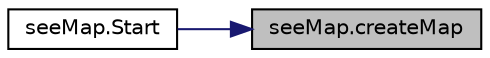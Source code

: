 digraph "seeMap.createMap"
{
 // LATEX_PDF_SIZE
  edge [fontname="Helvetica",fontsize="10",labelfontname="Helvetica",labelfontsize="10"];
  node [fontname="Helvetica",fontsize="10",shape=record];
  rankdir="RL";
  Node1 [label="seeMap.createMap",height=0.2,width=0.4,color="black", fillcolor="grey75", style="filled", fontcolor="black",tooltip="createMap() Este método renderiza la matriz a los cubos en unity"];
  Node1 -> Node2 [dir="back",color="midnightblue",fontsize="10",style="solid",fontname="Helvetica"];
  Node2 [label="seeMap.Start",height=0.2,width=0.4,color="black", fillcolor="white", style="filled",URL="$classsee_map.html#a46d8adbda7d85ad8bebd8a460449ba6b",tooltip="Start() is called before the first frame update."];
}

